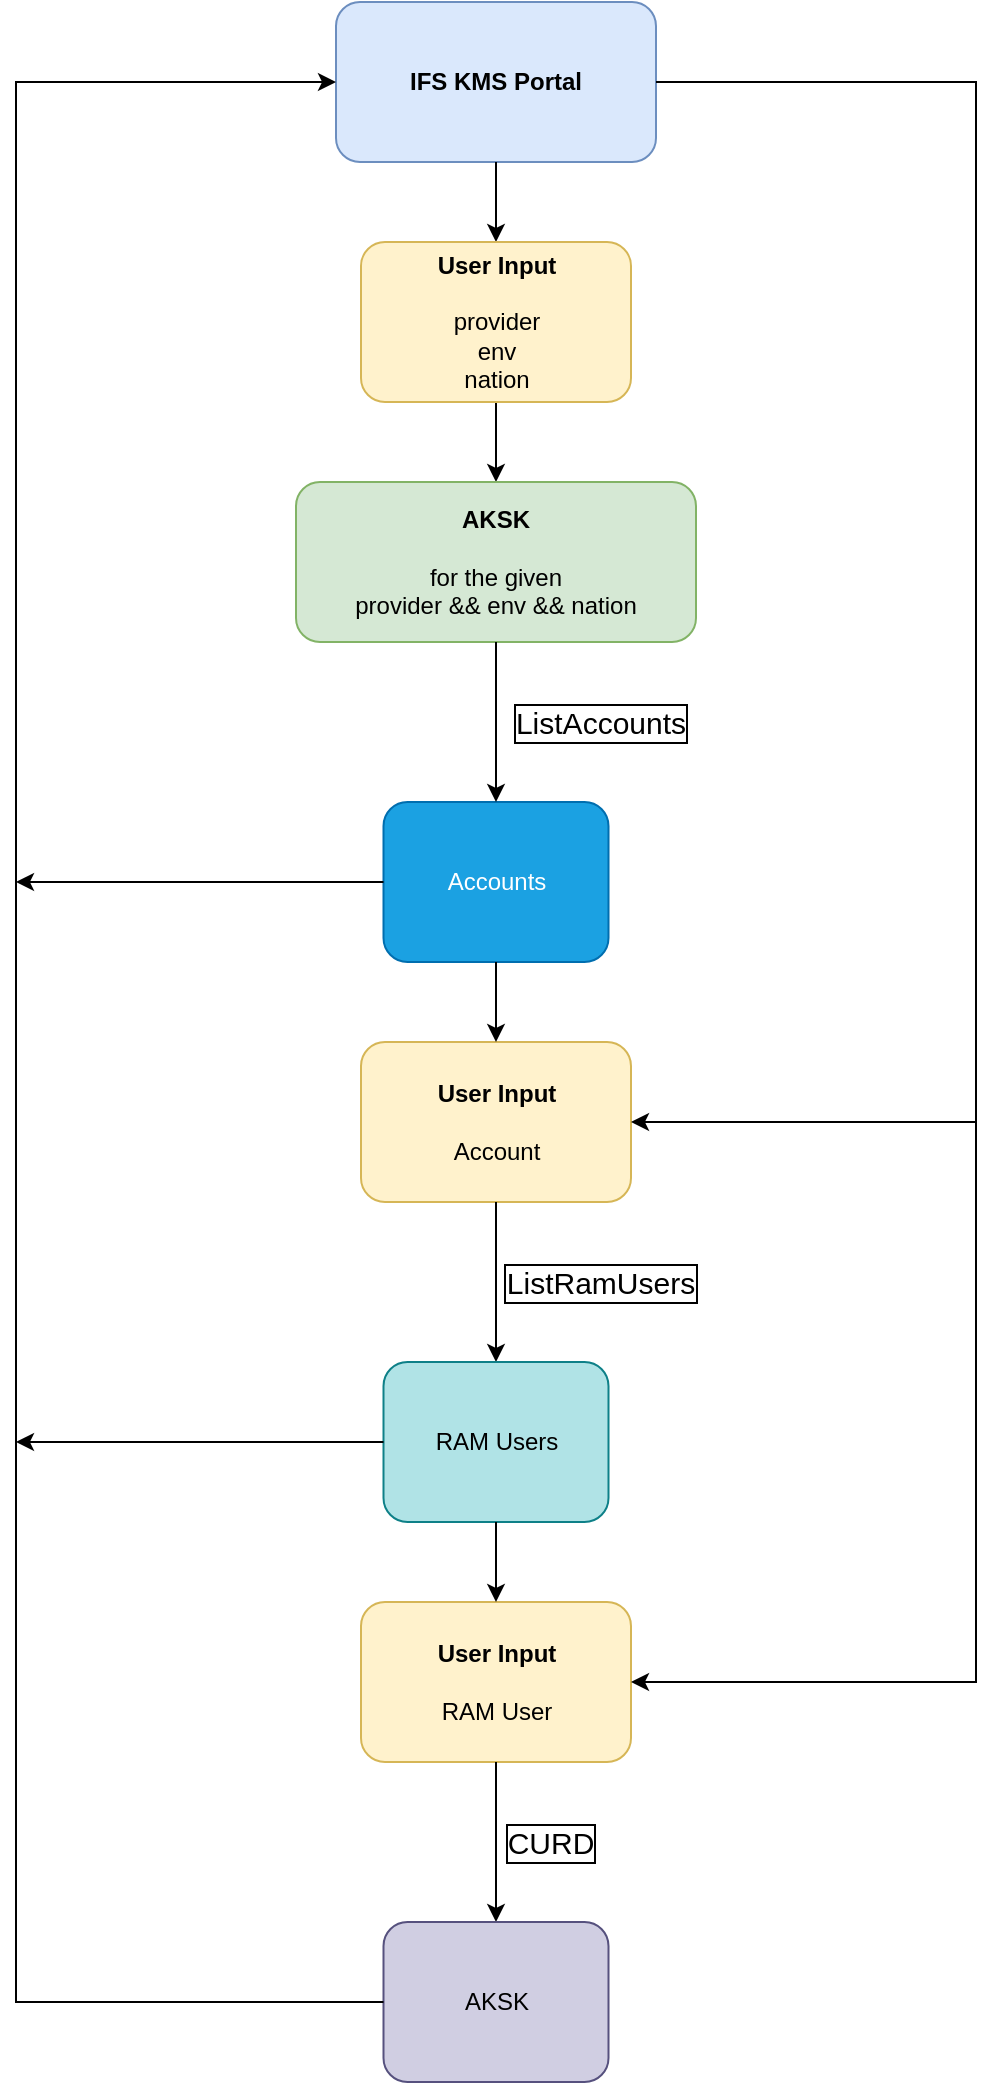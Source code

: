 <mxfile version="24.5.4" type="github">
  <diagram name="Page-1" id="VtOVUnE9juQTUxl1hhHI">
    <mxGraphModel dx="1434" dy="735" grid="1" gridSize="10" guides="1" tooltips="1" connect="1" arrows="1" fold="1" page="1" pageScale="1" pageWidth="850" pageHeight="1100" math="0" shadow="0">
      <root>
        <mxCell id="0" />
        <mxCell id="1" parent="0" />
        <mxCell id="ZdQssmvMEX9E1QFtgt6g-1" value="&lt;div&gt;&lt;br&gt;&lt;/div&gt;&lt;b&gt;IFS KMS Portal&lt;/b&gt;&lt;div&gt;&lt;br&gt;&lt;/div&gt;" style="rounded=1;whiteSpace=wrap;html=1;fillColor=#dae8fc;strokeColor=#6c8ebf;" vertex="1" parent="1">
          <mxGeometry x="280" y="240" width="160" height="80" as="geometry" />
        </mxCell>
        <mxCell id="ZdQssmvMEX9E1QFtgt6g-2" value="" style="endArrow=classic;html=1;rounded=0;exitX=0.5;exitY=1;exitDx=0;exitDy=0;" edge="1" parent="1" source="ZdQssmvMEX9E1QFtgt6g-1">
          <mxGeometry width="50" height="50" relative="1" as="geometry">
            <mxPoint x="540" y="410" as="sourcePoint" />
            <mxPoint x="360" y="360" as="targetPoint" />
          </mxGeometry>
        </mxCell>
        <mxCell id="ZdQssmvMEX9E1QFtgt6g-5" style="edgeStyle=orthogonalEdgeStyle;rounded=0;orthogonalLoop=1;jettySize=auto;html=1;" edge="1" parent="1" source="ZdQssmvMEX9E1QFtgt6g-3">
          <mxGeometry relative="1" as="geometry">
            <mxPoint x="360" y="480" as="targetPoint" />
          </mxGeometry>
        </mxCell>
        <mxCell id="ZdQssmvMEX9E1QFtgt6g-3" value="&lt;div&gt;&lt;span style=&quot;background-color: initial;&quot;&gt;&lt;br&gt;&lt;/span&gt;&lt;/div&gt;&lt;div&gt;&lt;span style=&quot;background-color: initial;&quot;&gt;&lt;br&gt;&lt;/span&gt;&lt;/div&gt;&lt;div&gt;&lt;span style=&quot;background-color: initial;&quot;&gt;&lt;b&gt;User Input&lt;/b&gt;&lt;/span&gt;&lt;br&gt;&lt;/div&gt;&lt;div&gt;&lt;span style=&quot;background-color: initial;&quot;&gt;&lt;br&gt;&lt;/span&gt;&lt;/div&gt;&lt;div&gt;provider&lt;/div&gt;&lt;div&gt;env&lt;/div&gt;&lt;div&gt;nation&lt;br&gt;&lt;div&gt;&lt;br&gt;&lt;/div&gt;&lt;div&gt;&lt;br&gt;&lt;/div&gt;&lt;/div&gt;" style="rounded=1;whiteSpace=wrap;html=1;fillColor=#fff2cc;strokeColor=#d6b656;" vertex="1" parent="1">
          <mxGeometry x="292.5" y="360" width="135" height="80" as="geometry" />
        </mxCell>
        <mxCell id="ZdQssmvMEX9E1QFtgt6g-7" value="&lt;b&gt;AKSK&lt;/b&gt;&lt;div&gt;&lt;b&gt;&amp;nbsp;&lt;/b&gt;&lt;div&gt;for the given&lt;div&gt;provider &amp;amp;&amp;amp; env &amp;amp;&amp;amp; nation&lt;/div&gt;&lt;/div&gt;&lt;/div&gt;" style="rounded=1;whiteSpace=wrap;html=1;fillColor=#d5e8d4;strokeColor=#82b366;" vertex="1" parent="1">
          <mxGeometry x="260" y="480" width="200" height="80" as="geometry" />
        </mxCell>
        <mxCell id="ZdQssmvMEX9E1QFtgt6g-9" value="Accounts" style="rounded=1;whiteSpace=wrap;html=1;fillColor=#1ba1e2;fontColor=#ffffff;strokeColor=#006EAF;" vertex="1" parent="1">
          <mxGeometry x="303.75" y="640" width="112.5" height="80" as="geometry" />
        </mxCell>
        <mxCell id="ZdQssmvMEX9E1QFtgt6g-11" value="" style="endArrow=classic;html=1;rounded=0;exitX=0.5;exitY=1;exitDx=0;exitDy=0;entryX=0.5;entryY=0;entryDx=0;entryDy=0;" edge="1" parent="1" source="ZdQssmvMEX9E1QFtgt6g-7" target="ZdQssmvMEX9E1QFtgt6g-9">
          <mxGeometry width="50" height="50" relative="1" as="geometry">
            <mxPoint x="370" y="330" as="sourcePoint" />
            <mxPoint x="370" y="370" as="targetPoint" />
          </mxGeometry>
        </mxCell>
        <mxCell id="ZdQssmvMEX9E1QFtgt6g-12" value="&lt;font style=&quot;font-size: 15px;&quot;&gt;ListAccounts&lt;/font&gt;" style="text;html=1;align=center;verticalAlign=middle;whiteSpace=wrap;rounded=0;labelBorderColor=default;" vertex="1" parent="1">
          <mxGeometry x="345" y="580" width="135" height="40" as="geometry" />
        </mxCell>
        <mxCell id="ZdQssmvMEX9E1QFtgt6g-21" value="&lt;div&gt;&lt;span style=&quot;background-color: initial;&quot;&gt;&lt;br&gt;&lt;/span&gt;&lt;/div&gt;&lt;div&gt;&lt;span style=&quot;background-color: initial;&quot;&gt;&lt;br&gt;&lt;/span&gt;&lt;/div&gt;&lt;div&gt;&lt;span style=&quot;background-color: initial;&quot;&gt;&lt;b&gt;User Input&lt;/b&gt;&lt;/span&gt;&lt;br&gt;&lt;/div&gt;&lt;div&gt;&lt;span style=&quot;background-color: initial;&quot;&gt;&lt;br&gt;&lt;/span&gt;&lt;/div&gt;&lt;div&gt;Account&lt;/div&gt;&lt;div&gt;&lt;div&gt;&lt;br&gt;&lt;/div&gt;&lt;div&gt;&lt;br&gt;&lt;/div&gt;&lt;/div&gt;" style="rounded=1;whiteSpace=wrap;html=1;fillColor=#fff2cc;strokeColor=#d6b656;" vertex="1" parent="1">
          <mxGeometry x="292.5" y="760" width="135" height="80" as="geometry" />
        </mxCell>
        <mxCell id="ZdQssmvMEX9E1QFtgt6g-23" value="" style="endArrow=classic;html=1;rounded=0;exitX=1;exitY=0.5;exitDx=0;exitDy=0;entryX=1;entryY=0.5;entryDx=0;entryDy=0;" edge="1" parent="1" source="ZdQssmvMEX9E1QFtgt6g-1" target="ZdQssmvMEX9E1QFtgt6g-21">
          <mxGeometry width="50" height="50" relative="1" as="geometry">
            <mxPoint x="400" y="520" as="sourcePoint" />
            <mxPoint x="680" y="680" as="targetPoint" />
            <Array as="points">
              <mxPoint x="600" y="280" />
              <mxPoint x="600" y="560" />
              <mxPoint x="600" y="800" />
            </Array>
          </mxGeometry>
        </mxCell>
        <mxCell id="ZdQssmvMEX9E1QFtgt6g-25" value="" style="endArrow=classic;html=1;rounded=0;exitX=0.5;exitY=1;exitDx=0;exitDy=0;entryX=0.5;entryY=0;entryDx=0;entryDy=0;" edge="1" parent="1" source="ZdQssmvMEX9E1QFtgt6g-9" target="ZdQssmvMEX9E1QFtgt6g-21">
          <mxGeometry width="50" height="50" relative="1" as="geometry">
            <mxPoint x="370" y="570" as="sourcePoint" />
            <mxPoint x="370" y="650" as="targetPoint" />
          </mxGeometry>
        </mxCell>
        <mxCell id="ZdQssmvMEX9E1QFtgt6g-26" value="" style="endArrow=classic;html=1;rounded=0;exitX=0.5;exitY=1;exitDx=0;exitDy=0;" edge="1" parent="1" source="ZdQssmvMEX9E1QFtgt6g-21">
          <mxGeometry width="50" height="50" relative="1" as="geometry">
            <mxPoint x="400" y="730" as="sourcePoint" />
            <mxPoint x="360" y="920" as="targetPoint" />
          </mxGeometry>
        </mxCell>
        <mxCell id="ZdQssmvMEX9E1QFtgt6g-27" value="&lt;font style=&quot;font-size: 15px;&quot;&gt;ListRamUsers&lt;/font&gt;" style="text;html=1;align=center;verticalAlign=middle;whiteSpace=wrap;rounded=0;labelBorderColor=default;" vertex="1" parent="1">
          <mxGeometry x="345" y="860" width="135" height="40" as="geometry" />
        </mxCell>
        <mxCell id="ZdQssmvMEX9E1QFtgt6g-29" value="RAM Users" style="rounded=1;whiteSpace=wrap;html=1;fillColor=#b0e3e6;strokeColor=#0e8088;" vertex="1" parent="1">
          <mxGeometry x="303.75" y="920" width="112.5" height="80" as="geometry" />
        </mxCell>
        <mxCell id="ZdQssmvMEX9E1QFtgt6g-35" value="&lt;div&gt;&lt;span style=&quot;background-color: initial;&quot;&gt;&lt;br&gt;&lt;/span&gt;&lt;/div&gt;&lt;div&gt;&lt;span style=&quot;background-color: initial;&quot;&gt;&lt;br&gt;&lt;/span&gt;&lt;/div&gt;&lt;div&gt;&lt;span style=&quot;background-color: initial;&quot;&gt;&lt;b&gt;User Input&lt;/b&gt;&lt;/span&gt;&lt;br&gt;&lt;/div&gt;&lt;div&gt;&lt;span style=&quot;background-color: initial;&quot;&gt;&lt;br&gt;&lt;/span&gt;&lt;/div&gt;&lt;div&gt;RAM User&lt;/div&gt;&lt;div&gt;&lt;div&gt;&lt;br&gt;&lt;/div&gt;&lt;div&gt;&lt;br&gt;&lt;/div&gt;&lt;/div&gt;" style="rounded=1;whiteSpace=wrap;html=1;fillColor=#fff2cc;strokeColor=#d6b656;" vertex="1" parent="1">
          <mxGeometry x="292.5" y="1040" width="135" height="80" as="geometry" />
        </mxCell>
        <mxCell id="ZdQssmvMEX9E1QFtgt6g-37" value="" style="endArrow=classic;html=1;rounded=0;exitX=0.5;exitY=1;exitDx=0;exitDy=0;entryX=0.5;entryY=0;entryDx=0;entryDy=0;" edge="1" parent="1" source="ZdQssmvMEX9E1QFtgt6g-29" target="ZdQssmvMEX9E1QFtgt6g-35">
          <mxGeometry width="50" height="50" relative="1" as="geometry">
            <mxPoint x="400" y="960" as="sourcePoint" />
            <mxPoint x="450" y="910" as="targetPoint" />
          </mxGeometry>
        </mxCell>
        <mxCell id="ZdQssmvMEX9E1QFtgt6g-38" value="" style="endArrow=classic;html=1;rounded=0;exitX=0.5;exitY=1;exitDx=0;exitDy=0;entryX=0.5;entryY=0;entryDx=0;entryDy=0;" edge="1" parent="1" source="ZdQssmvMEX9E1QFtgt6g-35" target="ZdQssmvMEX9E1QFtgt6g-40">
          <mxGeometry width="50" height="50" relative="1" as="geometry">
            <mxPoint x="400" y="960" as="sourcePoint" />
            <mxPoint x="360" y="1160" as="targetPoint" />
          </mxGeometry>
        </mxCell>
        <mxCell id="ZdQssmvMEX9E1QFtgt6g-39" value="" style="endArrow=classic;html=1;rounded=0;entryX=1;entryY=0.5;entryDx=0;entryDy=0;" edge="1" parent="1" target="ZdQssmvMEX9E1QFtgt6g-35">
          <mxGeometry width="50" height="50" relative="1" as="geometry">
            <mxPoint x="600" y="800" as="sourcePoint" />
            <mxPoint x="450" y="920" as="targetPoint" />
            <Array as="points">
              <mxPoint x="600" y="1080" />
            </Array>
          </mxGeometry>
        </mxCell>
        <mxCell id="ZdQssmvMEX9E1QFtgt6g-40" value="AKSK" style="rounded=1;whiteSpace=wrap;html=1;fillColor=#d0cee2;strokeColor=#56517e;" vertex="1" parent="1">
          <mxGeometry x="303.75" y="1200" width="112.5" height="80" as="geometry" />
        </mxCell>
        <mxCell id="ZdQssmvMEX9E1QFtgt6g-41" value="&lt;font style=&quot;font-size: 15px;&quot;&gt;CURD&lt;/font&gt;" style="text;html=1;align=center;verticalAlign=middle;whiteSpace=wrap;rounded=0;labelBorderColor=default;" vertex="1" parent="1">
          <mxGeometry x="320" y="1140" width="135" height="40" as="geometry" />
        </mxCell>
        <mxCell id="ZdQssmvMEX9E1QFtgt6g-43" value="" style="endArrow=classic;html=1;rounded=0;exitX=0;exitY=0.5;exitDx=0;exitDy=0;entryX=0;entryY=0.5;entryDx=0;entryDy=0;" edge="1" parent="1" source="ZdQssmvMEX9E1QFtgt6g-40" target="ZdQssmvMEX9E1QFtgt6g-1">
          <mxGeometry width="50" height="50" relative="1" as="geometry">
            <mxPoint x="640" y="1010" as="sourcePoint" />
            <mxPoint x="690" y="960" as="targetPoint" />
            <Array as="points">
              <mxPoint x="120" y="1240" />
              <mxPoint x="120" y="280" />
            </Array>
          </mxGeometry>
        </mxCell>
        <mxCell id="ZdQssmvMEX9E1QFtgt6g-44" value="" style="endArrow=classic;html=1;rounded=0;exitX=0;exitY=0.5;exitDx=0;exitDy=0;" edge="1" parent="1" source="ZdQssmvMEX9E1QFtgt6g-9">
          <mxGeometry width="50" height="50" relative="1" as="geometry">
            <mxPoint x="640" y="640" as="sourcePoint" />
            <mxPoint x="120" y="680" as="targetPoint" />
          </mxGeometry>
        </mxCell>
        <mxCell id="ZdQssmvMEX9E1QFtgt6g-45" value="" style="endArrow=classic;html=1;rounded=0;exitX=0;exitY=0.5;exitDx=0;exitDy=0;" edge="1" parent="1" source="ZdQssmvMEX9E1QFtgt6g-29">
          <mxGeometry width="50" height="50" relative="1" as="geometry">
            <mxPoint x="640" y="960" as="sourcePoint" />
            <mxPoint x="120" y="960" as="targetPoint" />
          </mxGeometry>
        </mxCell>
      </root>
    </mxGraphModel>
  </diagram>
</mxfile>

